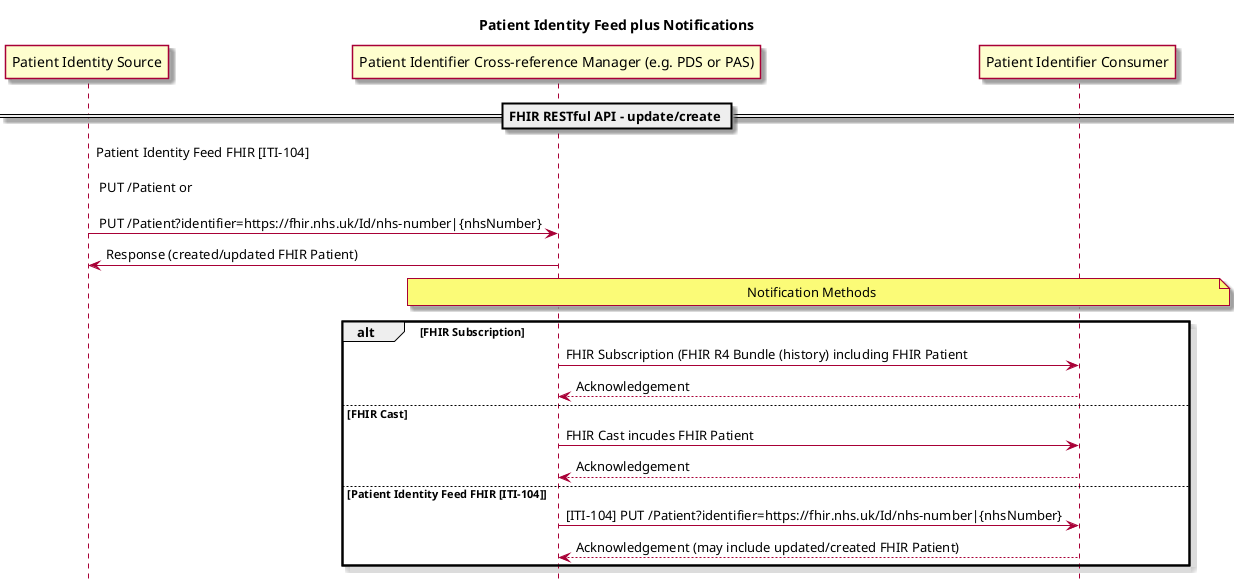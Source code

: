 @startuml

hide footbox

skin rose

title "Patient Identity Feed plus Notifications"


participant "Patient Identity Source" as PIXSource
participant "Patient Identifier Cross-reference Manager (e.g. PDS or PAS)" as PIXManager
participant "Patient Identifier Consumer" as PIXConsumer

== FHIR RESTful API - update/create ==

PIXSource -> PIXManager : Patient Identity Feed FHIR [ITI-104] \n\n PUT /Patient or \n\n PUT /Patient?identifier=https://fhir.nhs.uk/Id/nhs-number|{nhsNumber}
PIXManager -> PIXSource : Response (created/updated FHIR Patient)
note over PIXManager,PIXConsumer : Notification Methods
alt FHIR Subscription
  PIXManager -> PIXConsumer: FHIR Subscription (FHIR R4 Bundle (history) including FHIR Patient
  PIXConsumer --> PIXManager: Acknowledgement
else FHIR Cast
  PIXManager -> PIXConsumer: FHIR Cast incudes FHIR Patient
  PIXConsumer --> PIXManager: Acknowledgement
else Patient Identity Feed FHIR [ITI-104]
  PIXManager -> PIXConsumer: [ITI-104] PUT /Patient?identifier=https://fhir.nhs.uk/Id/nhs-number|{nhsNumber}
  PIXConsumer --> PIXManager: Acknowledgement (may include updated/created FHIR Patient)
end


@enduml
